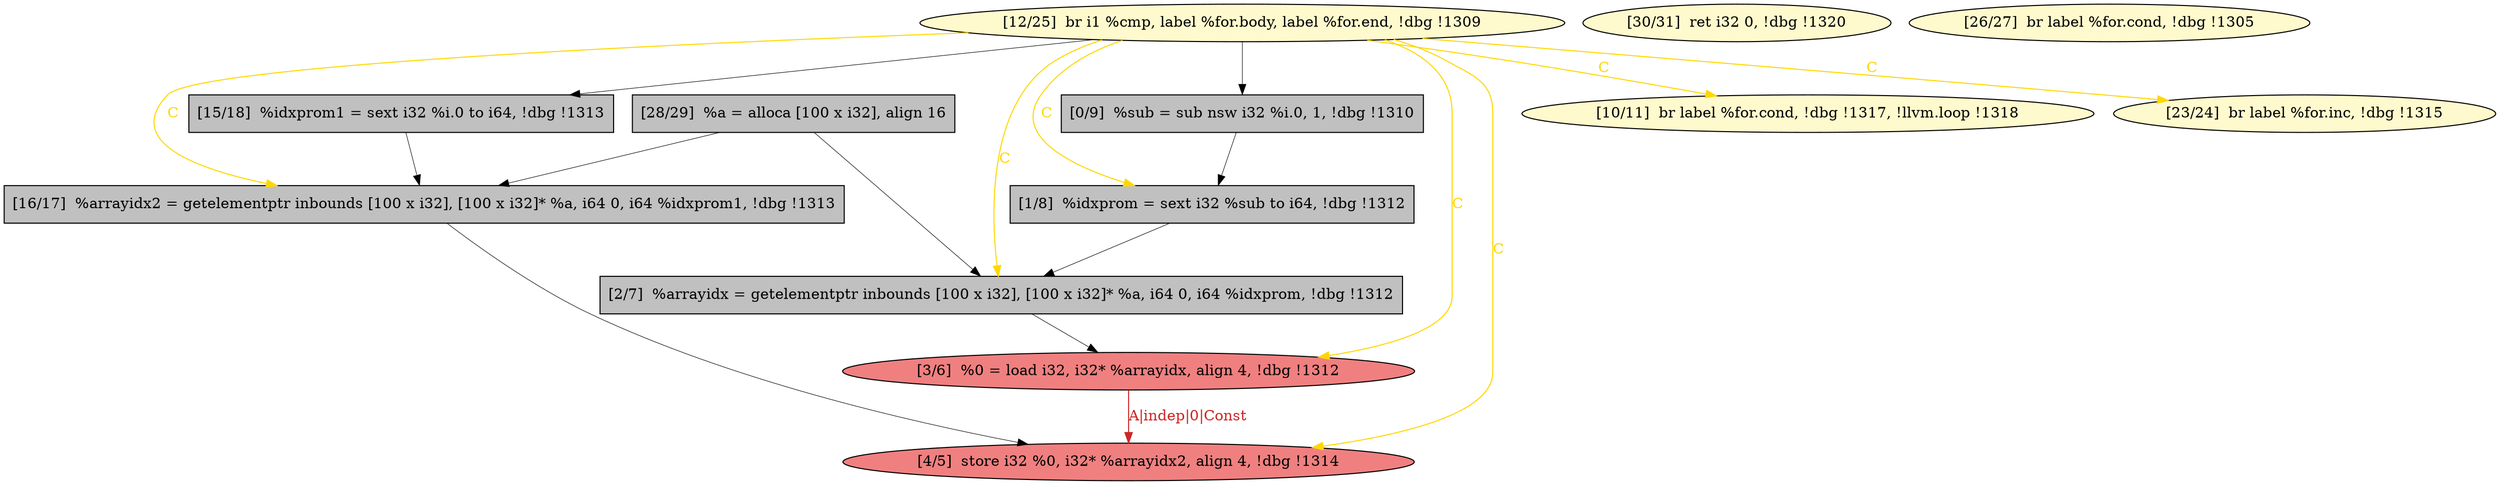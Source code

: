 
digraph G {


node58 [fillcolor=grey,label="[0/9]  %sub = sub nsw i32 %i.0, 1, !dbg !1310",shape=rectangle,style=filled ]
node56 [fillcolor=grey,label="[16/17]  %arrayidx2 = getelementptr inbounds [100 x i32], [100 x i32]* %a, i64 0, i64 %idxprom1, !dbg !1313",shape=rectangle,style=filled ]
node55 [fillcolor=lightcoral,label="[4/5]  store i32 %0, i32* %arrayidx2, align 4, !dbg !1314",shape=ellipse,style=filled ]
node54 [fillcolor=grey,label="[2/7]  %arrayidx = getelementptr inbounds [100 x i32], [100 x i32]* %a, i64 0, i64 %idxprom, !dbg !1312",shape=rectangle,style=filled ]
node59 [fillcolor=lemonchiffon,label="[10/11]  br label %for.cond, !dbg !1317, !llvm.loop !1318",shape=ellipse,style=filled ]
node53 [fillcolor=lightcoral,label="[3/6]  %0 = load i32, i32* %arrayidx, align 4, !dbg !1312",shape=ellipse,style=filled ]
node47 [fillcolor=grey,label="[15/18]  %idxprom1 = sext i32 %i.0 to i64, !dbg !1313",shape=rectangle,style=filled ]
node52 [fillcolor=grey,label="[28/29]  %a = alloca [100 x i32], align 16",shape=rectangle,style=filled ]
node48 [fillcolor=lemonchiffon,label="[12/25]  br i1 %cmp, label %for.body, label %for.end, !dbg !1309",shape=ellipse,style=filled ]
node49 [fillcolor=lemonchiffon,label="[30/31]  ret i32 0, !dbg !1320",shape=ellipse,style=filled ]
node57 [fillcolor=grey,label="[1/8]  %idxprom = sext i32 %sub to i64, !dbg !1312",shape=rectangle,style=filled ]
node50 [fillcolor=lemonchiffon,label="[23/24]  br label %for.inc, !dbg !1315",shape=ellipse,style=filled ]
node51 [fillcolor=lemonchiffon,label="[26/27]  br label %for.cond, !dbg !1305",shape=ellipse,style=filled ]

node48->node56 [style=solid,color=gold,label="C",penwidth=1.0,fontcolor=gold ]
node48->node59 [style=solid,color=gold,label="C",penwidth=1.0,fontcolor=gold ]
node56->node55 [style=solid,color=black,label="",penwidth=0.5,fontcolor=black ]
node48->node58 [style=solid,color=black,label="",penwidth=0.5,fontcolor=black ]
node57->node54 [style=solid,color=black,label="",penwidth=0.5,fontcolor=black ]
node47->node56 [style=solid,color=black,label="",penwidth=0.5,fontcolor=black ]
node53->node55 [style=solid,color=firebrick3,label="A|indep|0|Const",penwidth=1.0,fontcolor=firebrick3 ]
node58->node57 [style=solid,color=black,label="",penwidth=0.5,fontcolor=black ]
node48->node55 [style=solid,color=gold,label="C",penwidth=1.0,fontcolor=gold ]
node52->node56 [style=solid,color=black,label="",penwidth=0.5,fontcolor=black ]
node48->node47 [style=solid,color=black,label="",penwidth=0.5,fontcolor=black ]
node48->node50 [style=solid,color=gold,label="C",penwidth=1.0,fontcolor=gold ]
node52->node54 [style=solid,color=black,label="",penwidth=0.5,fontcolor=black ]
node48->node53 [style=solid,color=gold,label="C",penwidth=1.0,fontcolor=gold ]
node54->node53 [style=solid,color=black,label="",penwidth=0.5,fontcolor=black ]
node48->node54 [style=solid,color=gold,label="C",penwidth=1.0,fontcolor=gold ]
node48->node57 [style=solid,color=gold,label="C",penwidth=1.0,fontcolor=gold ]


}
